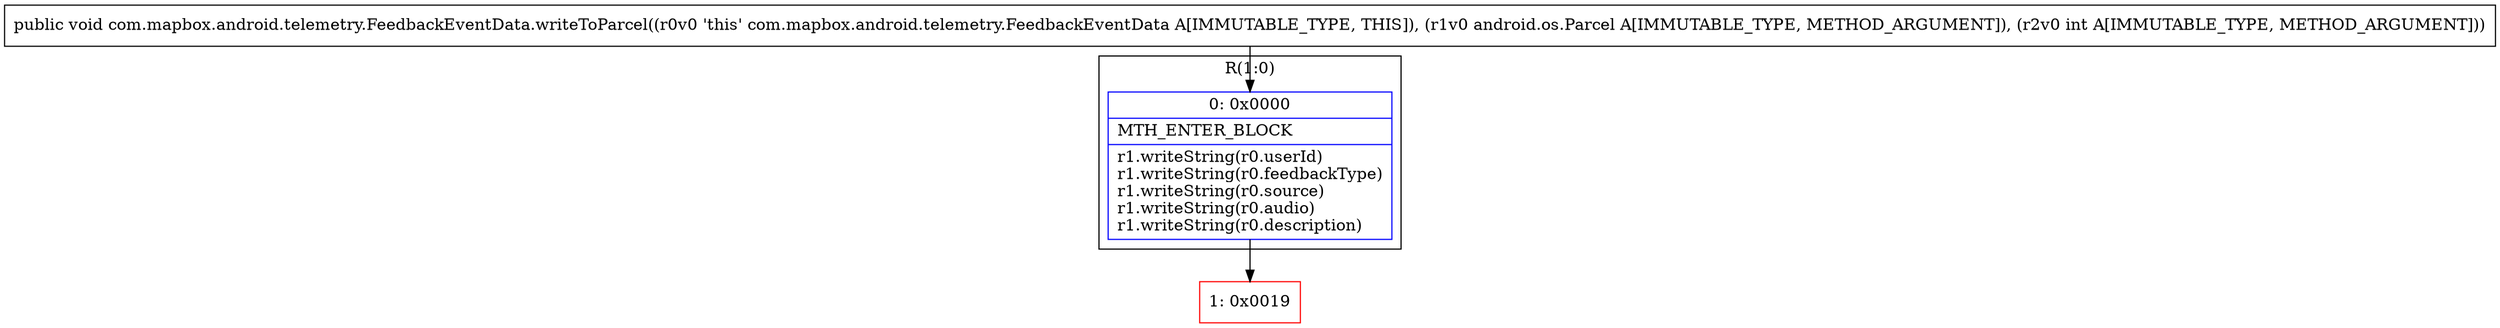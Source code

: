 digraph "CFG forcom.mapbox.android.telemetry.FeedbackEventData.writeToParcel(Landroid\/os\/Parcel;I)V" {
subgraph cluster_Region_825511698 {
label = "R(1:0)";
node [shape=record,color=blue];
Node_0 [shape=record,label="{0\:\ 0x0000|MTH_ENTER_BLOCK\l|r1.writeString(r0.userId)\lr1.writeString(r0.feedbackType)\lr1.writeString(r0.source)\lr1.writeString(r0.audio)\lr1.writeString(r0.description)\l}"];
}
Node_1 [shape=record,color=red,label="{1\:\ 0x0019}"];
MethodNode[shape=record,label="{public void com.mapbox.android.telemetry.FeedbackEventData.writeToParcel((r0v0 'this' com.mapbox.android.telemetry.FeedbackEventData A[IMMUTABLE_TYPE, THIS]), (r1v0 android.os.Parcel A[IMMUTABLE_TYPE, METHOD_ARGUMENT]), (r2v0 int A[IMMUTABLE_TYPE, METHOD_ARGUMENT])) }"];
MethodNode -> Node_0;
Node_0 -> Node_1;
}

